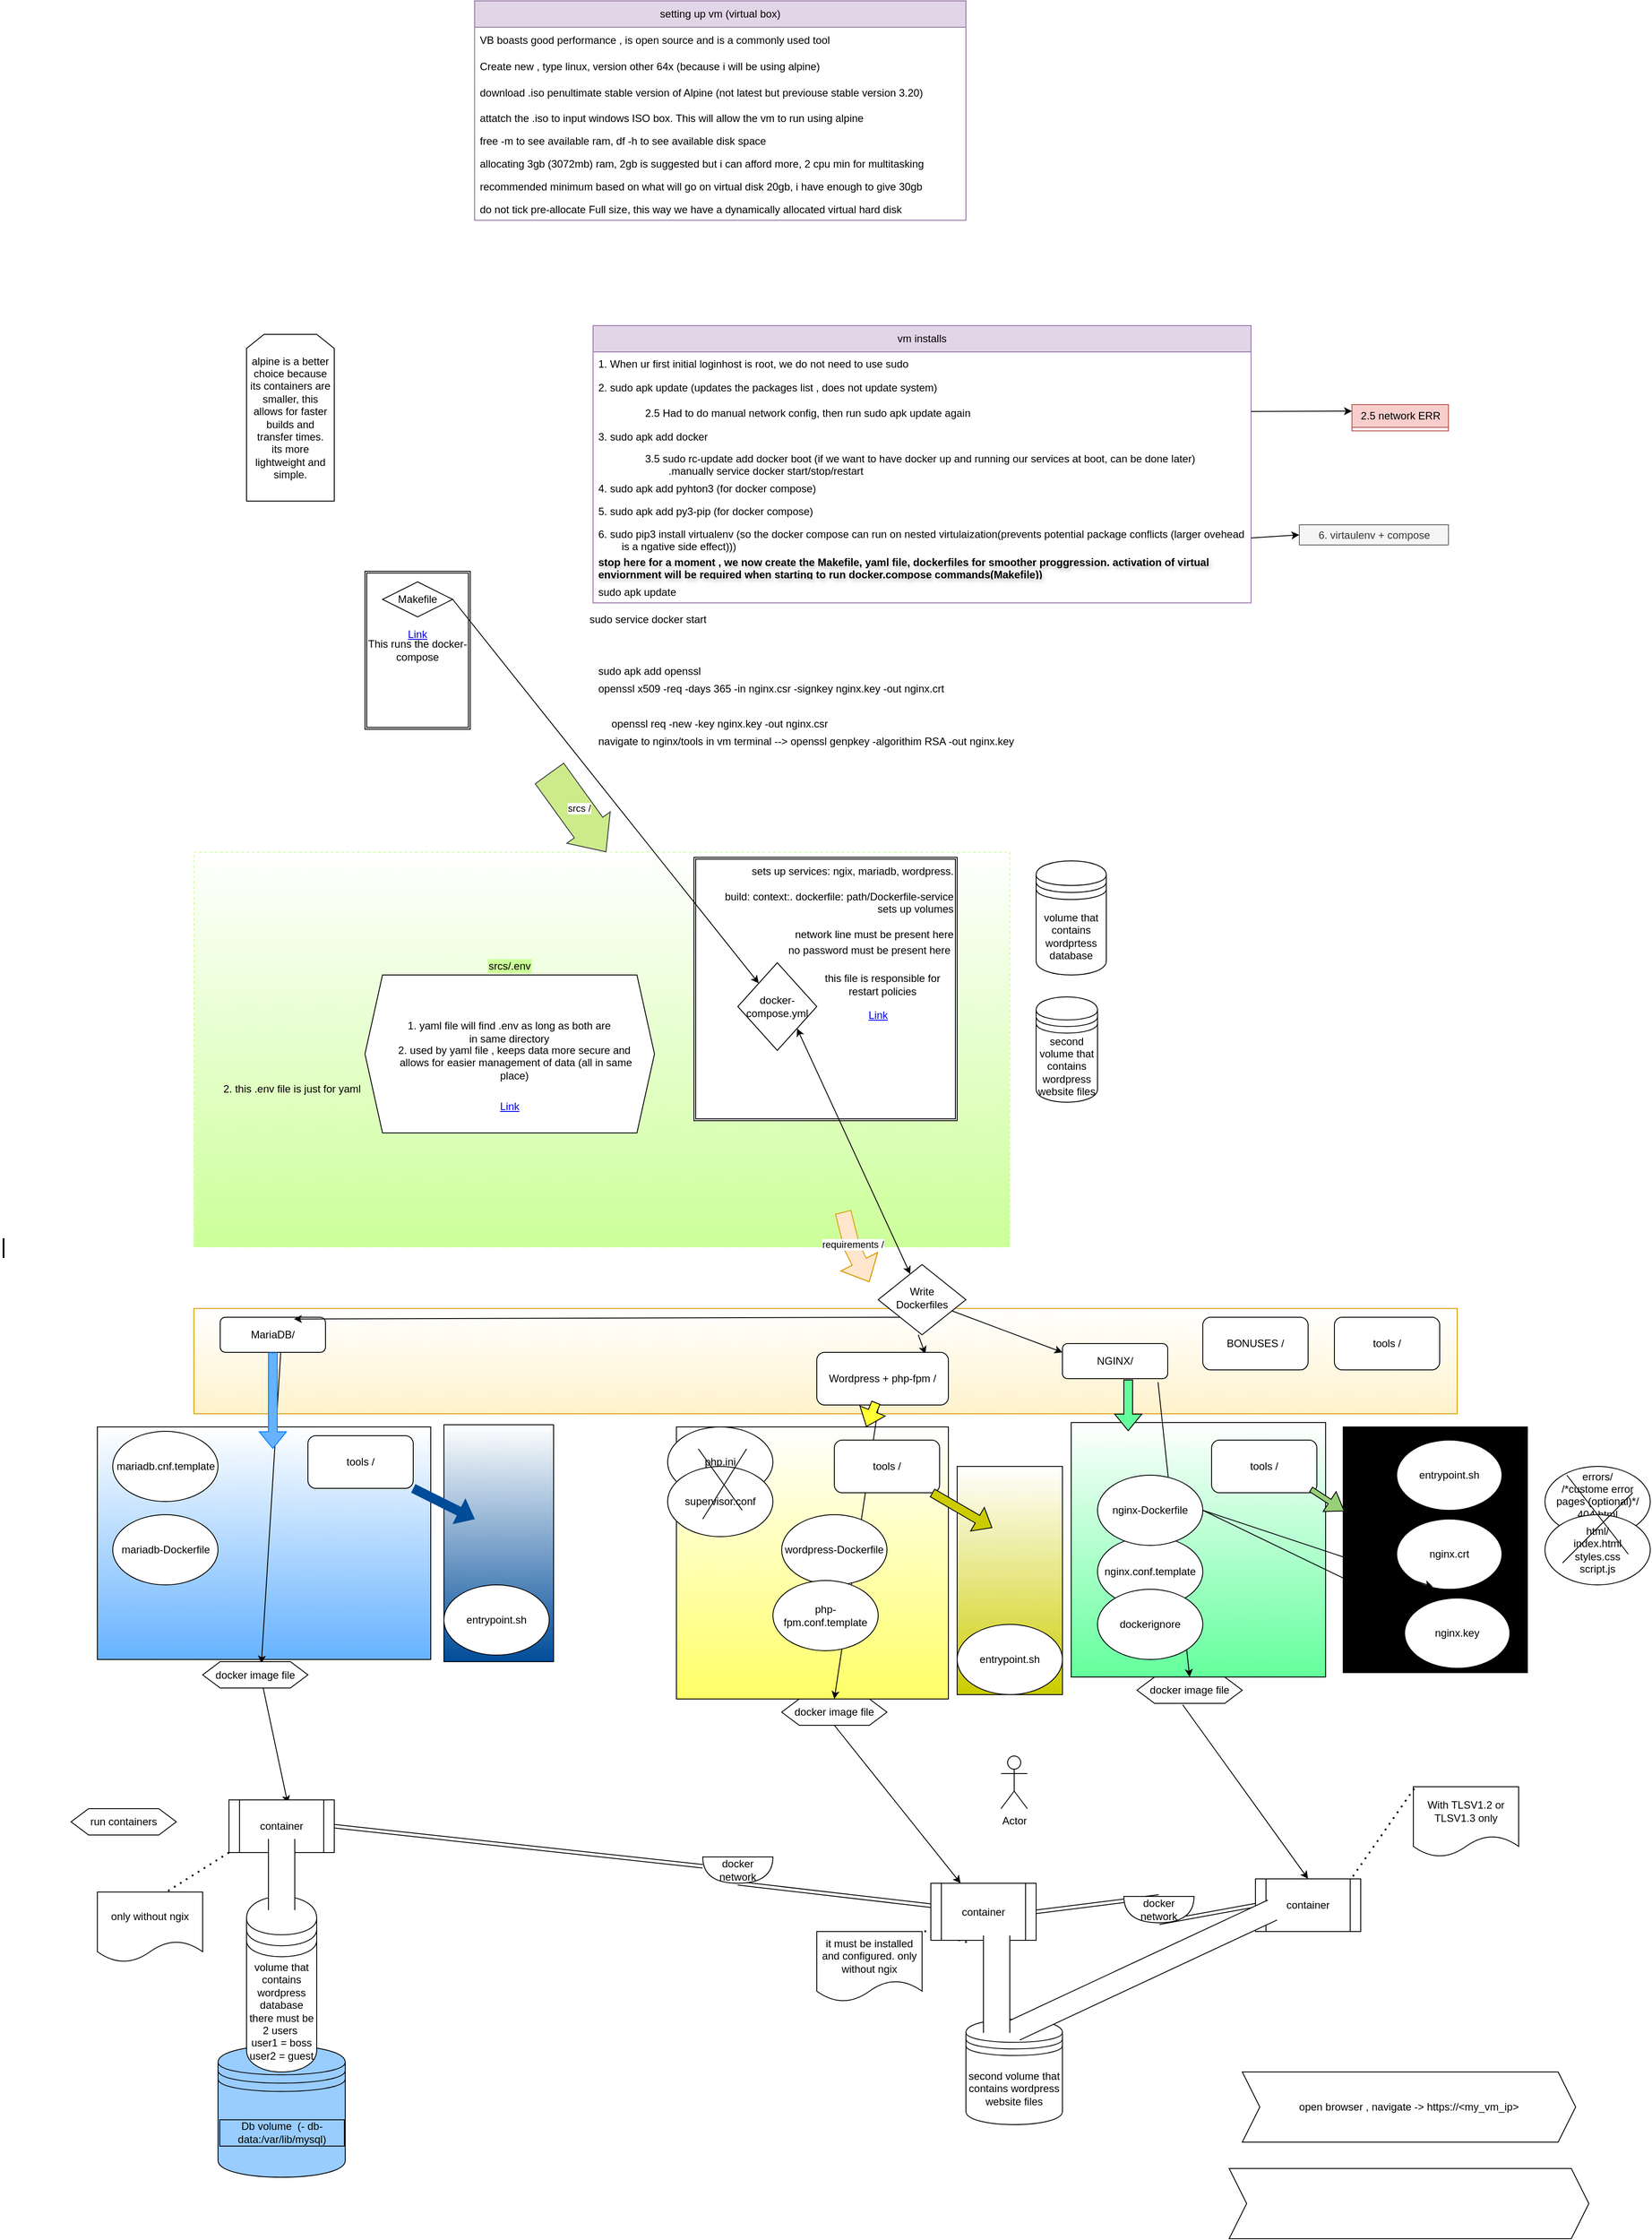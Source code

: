 <mxfile version="26.0.16">
  <diagram id="C5RBs43oDa-KdzZeNtuy" name="Page-1">
    <mxGraphModel dx="2195" dy="3095" grid="1" gridSize="10" guides="1" tooltips="1" connect="1" arrows="1" fold="1" page="1" pageScale="1" pageWidth="827" pageHeight="1169" background="#ffffff" math="0" shadow="0">
      <root>
        <mxCell id="WIyWlLk6GJQsqaUBKTNV-0" />
        <mxCell id="WIyWlLk6GJQsqaUBKTNV-1" parent="WIyWlLk6GJQsqaUBKTNV-0" />
        <mxCell id="QDZcUWIWedcfiBCgo4B5-206" value="Db volume&amp;nbsp; (- db-data:/var/lib/mysql)" style="shape=datastore;whiteSpace=wrap;html=1;labelBackgroundColor=none;labelBorderColor=default;fillColor=light-dark(#99CCFF,#EDEDED);" parent="WIyWlLk6GJQsqaUBKTNV-1" vertex="1">
          <mxGeometry x="-222.5" y="470" width="145" height="150" as="geometry" />
        </mxCell>
        <mxCell id="Z3fMapQdSAwZX1owhjYI-29" value="" style="rounded=0;whiteSpace=wrap;html=1;gradientColor=#004C99;" vertex="1" parent="WIyWlLk6GJQsqaUBKTNV-1">
          <mxGeometry x="35" y="-237.5" width="125" height="270" as="geometry" />
        </mxCell>
        <mxCell id="Z3fMapQdSAwZX1owhjYI-28" value="" style="rounded=0;whiteSpace=wrap;html=1;gradientColor=#66B2FF;" vertex="1" parent="WIyWlLk6GJQsqaUBKTNV-1">
          <mxGeometry x="-360" y="-235" width="380" height="265" as="geometry" />
        </mxCell>
        <mxCell id="Z3fMapQdSAwZX1owhjYI-17" value="" style="rounded=0;whiteSpace=wrap;html=1;gradientColor=#CCCC00;" vertex="1" parent="WIyWlLk6GJQsqaUBKTNV-1">
          <mxGeometry x="620" y="-190" width="120" height="260" as="geometry" />
        </mxCell>
        <mxCell id="Z3fMapQdSAwZX1owhjYI-14" value="" style="whiteSpace=wrap;html=1;aspect=fixed;gradientColor=#FFFF66;" vertex="1" parent="WIyWlLk6GJQsqaUBKTNV-1">
          <mxGeometry x="300" y="-235" width="310" height="310" as="geometry" />
        </mxCell>
        <mxCell id="Z3fMapQdSAwZX1owhjYI-5" value="" style="rounded=0;whiteSpace=wrap;html=1;gradientColor=light-dark(#97D077,#EDEDED);" vertex="1" parent="WIyWlLk6GJQsqaUBKTNV-1">
          <mxGeometry x="1060" y="-235" width="210" height="280" as="geometry" />
        </mxCell>
        <mxCell id="Z3fMapQdSAwZX1owhjYI-3" value="" style="rounded=0;whiteSpace=wrap;html=1;gradientColor=#63FF9C;" vertex="1" parent="WIyWlLk6GJQsqaUBKTNV-1">
          <mxGeometry x="750" y="-240" width="290" height="290" as="geometry" />
        </mxCell>
        <mxCell id="VuhiG2OMYxqmFF7oU0-H-84" value="" style="rounded=0;whiteSpace=wrap;html=1;fillColor=#FFFFFF;strokeColor=#d79b00;gradientColor=#FFF2CC;" parent="WIyWlLk6GJQsqaUBKTNV-1" vertex="1">
          <mxGeometry x="-250" y="-370" width="1440" height="120" as="geometry" />
        </mxCell>
        <mxCell id="VuhiG2OMYxqmFF7oU0-H-65" value="2.5 network ERR" style="swimlane;fontStyle=0;childLayout=stackLayout;horizontal=1;startSize=26;fillColor=#f8cecc;horizontalStack=0;resizeParent=1;resizeParentMax=0;resizeLast=0;collapsible=1;marginBottom=0;html=1;strokeColor=#b85450;" parent="WIyWlLk6GJQsqaUBKTNV-1" vertex="1" collapsed="1">
          <mxGeometry x="1070" y="-1400" width="110" height="30" as="geometry">
            <mxRectangle x="1040" y="-1404" width="655" height="231" as="alternateBounds" />
          </mxGeometry>
        </mxCell>
        <mxCell id="VuhiG2OMYxqmFF7oU0-H-69" value="" style="shape=image;html=1;verticalLabelPosition=bottom;verticalAlign=top;imageAspect=1;aspect=fixed;image=img/clipart/Gear_128x128.png" parent="VuhiG2OMYxqmFF7oU0-H-65" vertex="1">
          <mxGeometry y="26" width="655" height="61" as="geometry" />
        </mxCell>
        <mxCell id="VuhiG2OMYxqmFF7oU0-H-66" value="After trying to apk docker, package couldnt be found even after updating packages.&lt;div&gt;i attempted to manually put in a main and community repository assuming they where simply missing.&lt;/div&gt;&lt;div&gt;Trying to update packages a fetch was attempted followed by an error (try again later and 4 unavailable).&lt;/div&gt;&lt;div&gt;Ping to google with error, online advice suggested to configure DNS, resolv.conf was empty so i added googles public DNS, no positive results yielded.&lt;/div&gt;&lt;div&gt;Manual networking configuration was required, since there was no interfaces file for network, ip link to check for interface, created a interfaces file, added DHCP (dynamic host config protocol). /ect/init.d/networking restart (restarting networking script inside init.d).&lt;/div&gt;" style="text;strokeColor=none;fillColor=none;align=left;verticalAlign=top;spacingLeft=4;spacingRight=4;overflow=hidden;rotatable=0;points=[[0,0.5],[1,0.5]];portConstraint=eastwest;whiteSpace=wrap;html=1;" parent="VuhiG2OMYxqmFF7oU0-H-65" vertex="1">
          <mxGeometry y="87" width="655" height="144" as="geometry" />
        </mxCell>
        <mxCell id="VuhiG2OMYxqmFF7oU0-H-0" value="" style="rounded=0;whiteSpace=wrap;html=1;strokeColor=#CCFF99;dashed=1;gradientColor=#CCFF99;" parent="WIyWlLk6GJQsqaUBKTNV-1" vertex="1">
          <mxGeometry x="-250" y="-890" width="930" height="450" as="geometry" />
        </mxCell>
        <mxCell id="QDZcUWIWedcfiBCgo4B5-194" value="sets up services: ngix, mariadb, wordpress.&lt;div&gt;&lt;br&gt;&lt;/div&gt;&lt;div&gt;build: context:. dockerfile: path/Dockerfile-service&lt;/div&gt;&lt;div&gt;sets up volumes&lt;/div&gt;&lt;div&gt;&lt;br&gt;&lt;/div&gt;&lt;div&gt;network line must be present here&lt;/div&gt;" style="shape=ext;double=1;whiteSpace=wrap;html=1;aspect=fixed;align=right;verticalAlign=top;" parent="WIyWlLk6GJQsqaUBKTNV-1" vertex="1">
          <mxGeometry x="320" y="-884" width="300" height="300" as="geometry" />
        </mxCell>
        <mxCell id="QDZcUWIWedcfiBCgo4B5-57" value="This runs the docker-compose" style="shape=ext;double=1;rounded=0;whiteSpace=wrap;html=1;" parent="WIyWlLk6GJQsqaUBKTNV-1" vertex="1">
          <mxGeometry x="-55" y="-1210" width="120" height="180" as="geometry" />
        </mxCell>
        <mxCell id="WIyWlLk6GJQsqaUBKTNV-3" value="NGINX/" style="rounded=1;whiteSpace=wrap;html=1;fontSize=12;glass=0;strokeWidth=1;shadow=0;" parent="WIyWlLk6GJQsqaUBKTNV-1" vertex="1">
          <mxGeometry x="740" y="-330" width="120" height="40" as="geometry" />
        </mxCell>
        <mxCell id="WIyWlLk6GJQsqaUBKTNV-6" value="Write Dockerfiles" style="rhombus;whiteSpace=wrap;html=1;shadow=0;fontFamily=Helvetica;fontSize=12;align=center;strokeWidth=1;spacing=6;spacingTop=-4;" parent="WIyWlLk6GJQsqaUBKTNV-1" vertex="1">
          <mxGeometry x="530" y="-420" width="100" height="80" as="geometry" />
        </mxCell>
        <mxCell id="WIyWlLk6GJQsqaUBKTNV-11" value="MariaDB/" style="rounded=1;whiteSpace=wrap;html=1;fontSize=12;glass=0;strokeWidth=1;shadow=0;" parent="WIyWlLk6GJQsqaUBKTNV-1" vertex="1">
          <mxGeometry x="-220" y="-360" width="120" height="40" as="geometry" />
        </mxCell>
        <mxCell id="QDZcUWIWedcfiBCgo4B5-4" value="" style="endArrow=classic;html=1;rounded=0;entryX=0.7;entryY=0.05;entryDx=0;entryDy=0;entryPerimeter=0;exitX=0;exitY=1;exitDx=0;exitDy=0;" parent="WIyWlLk6GJQsqaUBKTNV-1" source="WIyWlLk6GJQsqaUBKTNV-6" target="WIyWlLk6GJQsqaUBKTNV-11" edge="1">
          <mxGeometry width="50" height="50" relative="1" as="geometry">
            <mxPoint x="390" y="270" as="sourcePoint" />
            <mxPoint x="440" y="220" as="targetPoint" />
          </mxGeometry>
        </mxCell>
        <mxCell id="QDZcUWIWedcfiBCgo4B5-5" value="" style="endArrow=classic;html=1;rounded=0;exitX=0.58;exitY=0.95;exitDx=0;exitDy=0;exitPerimeter=0;entryX=0.825;entryY=0.033;entryDx=0;entryDy=0;entryPerimeter=0;" parent="WIyWlLk6GJQsqaUBKTNV-1" target="VuhiG2OMYxqmFF7oU0-H-88" edge="1">
          <mxGeometry width="50" height="50" relative="1" as="geometry">
            <mxPoint x="575.66" y="-340" as="sourcePoint" />
            <mxPoint x="500.005" y="144" as="targetPoint" />
          </mxGeometry>
        </mxCell>
        <mxCell id="QDZcUWIWedcfiBCgo4B5-6" value="" style="endArrow=classic;html=1;rounded=0;entryX=0;entryY=0.25;entryDx=0;entryDy=0;" parent="WIyWlLk6GJQsqaUBKTNV-1" source="WIyWlLk6GJQsqaUBKTNV-6" target="WIyWlLk6GJQsqaUBKTNV-3" edge="1">
          <mxGeometry width="50" height="50" relative="1" as="geometry">
            <mxPoint x="390" y="270" as="sourcePoint" />
            <mxPoint x="440" y="220" as="targetPoint" />
          </mxGeometry>
        </mxCell>
        <mxCell id="QDZcUWIWedcfiBCgo4B5-7" value="Makefile" style="rhombus;whiteSpace=wrap;html=1;" parent="WIyWlLk6GJQsqaUBKTNV-1" vertex="1">
          <mxGeometry x="-35" y="-1198" width="80" height="40" as="geometry" />
        </mxCell>
        <mxCell id="QDZcUWIWedcfiBCgo4B5-8" value="docker-compose.yml" style="rhombus;whiteSpace=wrap;html=1;" parent="WIyWlLk6GJQsqaUBKTNV-1" vertex="1">
          <mxGeometry x="370" y="-764" width="90" height="100" as="geometry" />
        </mxCell>
        <mxCell id="QDZcUWIWedcfiBCgo4B5-10" value="run containers" style="shape=hexagon;perimeter=hexagonPerimeter2;whiteSpace=wrap;html=1;fixedSize=1;" parent="WIyWlLk6GJQsqaUBKTNV-1" vertex="1">
          <mxGeometry x="-390" y="200" width="120" height="30" as="geometry" />
        </mxCell>
        <mxCell id="QDZcUWIWedcfiBCgo4B5-14" value="only without ngix" style="shape=document;whiteSpace=wrap;html=1;boundedLbl=1;" parent="WIyWlLk6GJQsqaUBKTNV-1" vertex="1">
          <mxGeometry x="-360" y="295" width="120" height="80" as="geometry" />
        </mxCell>
        <mxCell id="QDZcUWIWedcfiBCgo4B5-15" value="it must be installed and configured. only without ngix" style="shape=document;whiteSpace=wrap;html=1;boundedLbl=1;" parent="WIyWlLk6GJQsqaUBKTNV-1" vertex="1">
          <mxGeometry x="460" y="340" width="120" height="80" as="geometry" />
        </mxCell>
        <mxCell id="QDZcUWIWedcfiBCgo4B5-16" value="With TLSV1.2 or TLSV1.3 only" style="shape=document;whiteSpace=wrap;html=1;boundedLbl=1;" parent="WIyWlLk6GJQsqaUBKTNV-1" vertex="1">
          <mxGeometry x="1140" y="175" width="120" height="80" as="geometry" />
        </mxCell>
        <mxCell id="QDZcUWIWedcfiBCgo4B5-17" value="" style="endArrow=none;dashed=1;html=1;dashPattern=1 3;strokeWidth=2;rounded=0;entryX=0.667;entryY=-0.012;entryDx=0;entryDy=0;entryPerimeter=0;exitX=0;exitY=1;exitDx=0;exitDy=0;" parent="WIyWlLk6GJQsqaUBKTNV-1" source="QDZcUWIWedcfiBCgo4B5-28" target="QDZcUWIWedcfiBCgo4B5-14" edge="1">
          <mxGeometry width="50" height="50" relative="1" as="geometry">
            <mxPoint x="390" y="270" as="sourcePoint" />
            <mxPoint x="440" y="220" as="targetPoint" />
          </mxGeometry>
        </mxCell>
        <mxCell id="QDZcUWIWedcfiBCgo4B5-18" value="" style="endArrow=none;dashed=1;html=1;dashPattern=1 3;strokeWidth=2;rounded=0;entryX=0.975;entryY=-0.025;entryDx=0;entryDy=0;entryPerimeter=0;exitX=0.342;exitY=1.033;exitDx=0;exitDy=0;exitPerimeter=0;" parent="WIyWlLk6GJQsqaUBKTNV-1" source="QDZcUWIWedcfiBCgo4B5-27" target="QDZcUWIWedcfiBCgo4B5-15" edge="1">
          <mxGeometry width="50" height="50" relative="1" as="geometry">
            <mxPoint x="390" y="270" as="sourcePoint" />
            <mxPoint x="440" y="220" as="targetPoint" />
          </mxGeometry>
        </mxCell>
        <mxCell id="QDZcUWIWedcfiBCgo4B5-19" value="" style="endArrow=none;dashed=1;html=1;dashPattern=1 3;strokeWidth=2;rounded=0;entryX=0.583;entryY=0.933;entryDx=0;entryDy=0;exitX=0.008;exitY=0.025;exitDx=0;exitDy=0;exitPerimeter=0;entryPerimeter=0;" parent="WIyWlLk6GJQsqaUBKTNV-1" source="QDZcUWIWedcfiBCgo4B5-16" target="QDZcUWIWedcfiBCgo4B5-26" edge="1">
          <mxGeometry width="50" height="50" relative="1" as="geometry">
            <mxPoint x="390" y="270" as="sourcePoint" />
            <mxPoint x="440" y="220" as="targetPoint" />
          </mxGeometry>
        </mxCell>
        <mxCell id="QDZcUWIWedcfiBCgo4B5-20" value="" style="endArrow=classic;html=1;rounded=0;exitX=1;exitY=0.5;exitDx=0;exitDy=0;" parent="WIyWlLk6GJQsqaUBKTNV-1" source="QDZcUWIWedcfiBCgo4B5-7" target="QDZcUWIWedcfiBCgo4B5-8" edge="1">
          <mxGeometry width="50" height="50" relative="1" as="geometry">
            <mxPoint x="390" y="270" as="sourcePoint" />
            <mxPoint x="440" y="220" as="targetPoint" />
          </mxGeometry>
        </mxCell>
        <mxCell id="QDZcUWIWedcfiBCgo4B5-23" value="" style="endArrow=classic;html=1;rounded=0;exitX=0.575;exitY=1;exitDx=0;exitDy=0;exitPerimeter=0;entryX=0.558;entryY=0.067;entryDx=0;entryDy=0;entryPerimeter=0;" parent="WIyWlLk6GJQsqaUBKTNV-1" source="QDZcUWIWedcfiBCgo4B5-29" target="QDZcUWIWedcfiBCgo4B5-28" edge="1">
          <mxGeometry width="50" height="50" relative="1" as="geometry">
            <mxPoint x="390" y="270" as="sourcePoint" />
            <mxPoint x="380" y="340" as="targetPoint" />
          </mxGeometry>
        </mxCell>
        <mxCell id="QDZcUWIWedcfiBCgo4B5-24" value="" style="endArrow=classic;html=1;rounded=0;exitX=0.5;exitY=1;exitDx=0;exitDy=0;" parent="WIyWlLk6GJQsqaUBKTNV-1" source="QDZcUWIWedcfiBCgo4B5-195" target="QDZcUWIWedcfiBCgo4B5-27" edge="1">
          <mxGeometry width="50" height="50" relative="1" as="geometry">
            <mxPoint x="390" y="270" as="sourcePoint" />
            <mxPoint x="590" y="480" as="targetPoint" />
          </mxGeometry>
        </mxCell>
        <mxCell id="QDZcUWIWedcfiBCgo4B5-25" value="" style="endArrow=classic;html=1;rounded=0;exitX=0.433;exitY=1.05;exitDx=0;exitDy=0;exitPerimeter=0;entryX=0.5;entryY=0;entryDx=0;entryDy=0;" parent="WIyWlLk6GJQsqaUBKTNV-1" source="QDZcUWIWedcfiBCgo4B5-196" target="QDZcUWIWedcfiBCgo4B5-26" edge="1">
          <mxGeometry width="50" height="50" relative="1" as="geometry">
            <mxPoint x="390" y="270" as="sourcePoint" />
            <mxPoint x="747" y="470" as="targetPoint" />
          </mxGeometry>
        </mxCell>
        <mxCell id="QDZcUWIWedcfiBCgo4B5-26" value="container" style="shape=process;whiteSpace=wrap;html=1;backgroundOutline=1;" parent="WIyWlLk6GJQsqaUBKTNV-1" vertex="1">
          <mxGeometry x="960" y="280" width="120" height="60" as="geometry" />
        </mxCell>
        <mxCell id="QDZcUWIWedcfiBCgo4B5-27" value="container" style="shape=process;whiteSpace=wrap;html=1;backgroundOutline=1;" parent="WIyWlLk6GJQsqaUBKTNV-1" vertex="1">
          <mxGeometry x="590" y="285" width="120" height="65" as="geometry" />
        </mxCell>
        <mxCell id="QDZcUWIWedcfiBCgo4B5-28" value="container" style="shape=process;whiteSpace=wrap;html=1;backgroundOutline=1;" parent="WIyWlLk6GJQsqaUBKTNV-1" vertex="1">
          <mxGeometry x="-210" y="190" width="120" height="60" as="geometry" />
        </mxCell>
        <mxCell id="QDZcUWIWedcfiBCgo4B5-30" value="volume that contains wordprtess database" style="shape=datastore;whiteSpace=wrap;html=1;" parent="WIyWlLk6GJQsqaUBKTNV-1" vertex="1">
          <mxGeometry x="710" y="-880" width="80" height="130" as="geometry" />
        </mxCell>
        <mxCell id="QDZcUWIWedcfiBCgo4B5-32" value="second volume that contains wordpress website files" style="shape=datastore;whiteSpace=wrap;html=1;" parent="WIyWlLk6GJQsqaUBKTNV-1" vertex="1">
          <mxGeometry x="710" y="-725" width="70" height="120" as="geometry" />
        </mxCell>
        <mxCell id="QDZcUWIWedcfiBCgo4B5-54" value="" style="shape=link;html=1;rounded=0;exitX=1;exitY=0.5;exitDx=0;exitDy=0;" parent="WIyWlLk6GJQsqaUBKTNV-1" source="QDZcUWIWedcfiBCgo4B5-36" target="QDZcUWIWedcfiBCgo4B5-27" edge="1">
          <mxGeometry width="100" relative="1" as="geometry">
            <mxPoint x="340" y="390" as="sourcePoint" />
            <mxPoint x="440" y="390" as="targetPoint" />
          </mxGeometry>
        </mxCell>
        <UserObject label="Link" link="https://github.com/sparklebutt/Inception/blob/main/flowchart/Makefile" id="QDZcUWIWedcfiBCgo4B5-56">
          <mxCell style="text;html=1;strokeColor=none;fillColor=none;whiteSpace=wrap;align=center;verticalAlign=middle;fontColor=#0000EE;fontStyle=4;" parent="WIyWlLk6GJQsqaUBKTNV-1" vertex="1">
            <mxGeometry x="-25" y="-1158" width="60" height="40" as="geometry" />
          </mxCell>
        </UserObject>
        <mxCell id="QDZcUWIWedcfiBCgo4B5-144" value="" style="line;strokeWidth=2;html=1;direction=south;" parent="WIyWlLk6GJQsqaUBKTNV-1" vertex="1">
          <mxGeometry x="-470" y="-450" width="6.11" height="22.5" as="geometry" />
        </mxCell>
        <mxCell id="QDZcUWIWedcfiBCgo4B5-193" value="" style="endArrow=classic;startArrow=classic;html=1;rounded=0;entryX=1;entryY=1;entryDx=0;entryDy=0;" parent="WIyWlLk6GJQsqaUBKTNV-1" source="WIyWlLk6GJQsqaUBKTNV-6" target="QDZcUWIWedcfiBCgo4B5-8" edge="1">
          <mxGeometry width="50" height="50" relative="1" as="geometry">
            <mxPoint x="540" y="-110" as="sourcePoint" />
            <mxPoint x="590" y="-160" as="targetPoint" />
          </mxGeometry>
        </mxCell>
        <mxCell id="QDZcUWIWedcfiBCgo4B5-197" value="" style="endArrow=classic;html=1;rounded=0;exitX=0.575;exitY=1;exitDx=0;exitDy=0;exitPerimeter=0;entryX=0.558;entryY=0.067;entryDx=0;entryDy=0;entryPerimeter=0;" parent="WIyWlLk6GJQsqaUBKTNV-1" source="WIyWlLk6GJQsqaUBKTNV-11" target="QDZcUWIWedcfiBCgo4B5-29" edge="1">
          <mxGeometry width="50" height="50" relative="1" as="geometry">
            <mxPoint x="224" y="20" as="sourcePoint" />
            <mxPoint x="222" y="294" as="targetPoint" />
          </mxGeometry>
        </mxCell>
        <mxCell id="QDZcUWIWedcfiBCgo4B5-29" value="docker image file" style="shape=hexagon;perimeter=hexagonPerimeter2;whiteSpace=wrap;html=1;fixedSize=1;" parent="WIyWlLk6GJQsqaUBKTNV-1" vertex="1">
          <mxGeometry x="-240" y="32.5" width="120" height="30" as="geometry" />
        </mxCell>
        <mxCell id="QDZcUWIWedcfiBCgo4B5-195" value="docker image file" style="shape=hexagon;perimeter=hexagonPerimeter2;whiteSpace=wrap;html=1;fixedSize=1;" parent="WIyWlLk6GJQsqaUBKTNV-1" vertex="1">
          <mxGeometry x="420" y="75" width="120" height="30" as="geometry" />
        </mxCell>
        <mxCell id="QDZcUWIWedcfiBCgo4B5-199" value="" style="endArrow=classic;html=1;rounded=0;exitX=0.908;exitY=1.1;exitDx=0;exitDy=0;exitPerimeter=0;entryX=0.5;entryY=0;entryDx=0;entryDy=0;" parent="WIyWlLk6GJQsqaUBKTNV-1" source="WIyWlLk6GJQsqaUBKTNV-3" target="QDZcUWIWedcfiBCgo4B5-196" edge="1">
          <mxGeometry width="50" height="50" relative="1" as="geometry">
            <mxPoint x="762" y="-8" as="sourcePoint" />
            <mxPoint x="760" y="470" as="targetPoint" />
          </mxGeometry>
        </mxCell>
        <mxCell id="QDZcUWIWedcfiBCgo4B5-196" value="docker image file" style="shape=hexagon;perimeter=hexagonPerimeter2;whiteSpace=wrap;html=1;fixedSize=1;" parent="WIyWlLk6GJQsqaUBKTNV-1" vertex="1">
          <mxGeometry x="825" y="50" width="120" height="30" as="geometry" />
        </mxCell>
        <mxCell id="QDZcUWIWedcfiBCgo4B5-200" value="volume that contains wordpress database&lt;div&gt;there must be 2 users&amp;nbsp;&lt;div&gt;user1 = boss&lt;/div&gt;&lt;div&gt;user2 = guest&lt;/div&gt;&lt;/div&gt;" style="shape=datastore;whiteSpace=wrap;html=1;" parent="WIyWlLk6GJQsqaUBKTNV-1" vertex="1">
          <mxGeometry x="-190" y="300" width="80" height="200" as="geometry" />
        </mxCell>
        <mxCell id="QDZcUWIWedcfiBCgo4B5-201" value="second volume that contains wordpress website files" style="shape=datastore;whiteSpace=wrap;html=1;" parent="WIyWlLk6GJQsqaUBKTNV-1" vertex="1">
          <mxGeometry x="630" y="440" width="110" height="120" as="geometry" />
        </mxCell>
        <mxCell id="QDZcUWIWedcfiBCgo4B5-203" value="" style="shape=link;html=1;rounded=0;exitX=1;exitY=0.5;exitDx=0;exitDy=0;entryX=0;entryY=0.5;entryDx=0;entryDy=0;" parent="WIyWlLk6GJQsqaUBKTNV-1" source="QDZcUWIWedcfiBCgo4B5-202" target="QDZcUWIWedcfiBCgo4B5-26" edge="1">
          <mxGeometry width="100" relative="1" as="geometry">
            <mxPoint x="580" y="270" as="sourcePoint" />
            <mxPoint x="740" y="270" as="targetPoint" />
          </mxGeometry>
        </mxCell>
        <mxCell id="QDZcUWIWedcfiBCgo4B5-204" value="" style="shape=link;html=1;rounded=0;exitX=1;exitY=0.5;exitDx=0;exitDy=0;entryX=0;entryY=0.5;entryDx=0;entryDy=0;" parent="WIyWlLk6GJQsqaUBKTNV-1" source="QDZcUWIWedcfiBCgo4B5-27" target="QDZcUWIWedcfiBCgo4B5-202" edge="1">
          <mxGeometry width="100" relative="1" as="geometry">
            <mxPoint x="570" y="270" as="sourcePoint" />
            <mxPoint x="700" y="280" as="targetPoint" />
          </mxGeometry>
        </mxCell>
        <mxCell id="QDZcUWIWedcfiBCgo4B5-202" value="docker network" style="shape=or;whiteSpace=wrap;html=1;direction=south;" parent="WIyWlLk6GJQsqaUBKTNV-1" vertex="1">
          <mxGeometry x="810" y="300" width="80" height="30" as="geometry" />
        </mxCell>
        <mxCell id="QDZcUWIWedcfiBCgo4B5-205" value="" style="shape=link;html=1;rounded=0;exitX=1;exitY=0.5;exitDx=0;exitDy=0;" parent="WIyWlLk6GJQsqaUBKTNV-1" source="QDZcUWIWedcfiBCgo4B5-28" target="QDZcUWIWedcfiBCgo4B5-36" edge="1">
          <mxGeometry width="100" relative="1" as="geometry">
            <mxPoint x="275" y="270" as="sourcePoint" />
            <mxPoint x="450" y="270" as="targetPoint" />
          </mxGeometry>
        </mxCell>
        <mxCell id="QDZcUWIWedcfiBCgo4B5-36" value="docker network" style="shape=or;whiteSpace=wrap;html=1;direction=south;" parent="WIyWlLk6GJQsqaUBKTNV-1" vertex="1">
          <mxGeometry x="330" y="255" width="80" height="30" as="geometry" />
        </mxCell>
        <mxCell id="QDZcUWIWedcfiBCgo4B5-207" value="no password must be present here" style="text;html=1;align=center;verticalAlign=middle;whiteSpace=wrap;rounded=0;" parent="WIyWlLk6GJQsqaUBKTNV-1" vertex="1">
          <mxGeometry x="420" y="-793.5" width="200" height="30" as="geometry" />
        </mxCell>
        <mxCell id="QDZcUWIWedcfiBCgo4B5-216" value="srcs/.env" style="shape=hexagon;perimeter=hexagonPerimeter2;whiteSpace=wrap;html=1;fixedSize=1;align=center;labelPosition=center;verticalLabelPosition=top;verticalAlign=bottom;labelBackgroundColor=#CCFF99;labelBorderColor=#CCFF99;" parent="WIyWlLk6GJQsqaUBKTNV-1" vertex="1">
          <mxGeometry x="-55" y="-750" width="330" height="180" as="geometry" />
        </mxCell>
        <mxCell id="QDZcUWIWedcfiBCgo4B5-220" value="1. yaml file will find .env as long as both are in same directory" style="text;html=1;align=center;verticalAlign=middle;whiteSpace=wrap;rounded=0;" parent="WIyWlLk6GJQsqaUBKTNV-1" vertex="1">
          <mxGeometry x="-13" y="-700" width="245" height="30" as="geometry" />
        </mxCell>
        <mxCell id="QDZcUWIWedcfiBCgo4B5-210" value="srcs /" style="shape=flexArrow;endArrow=classic;html=1;rounded=0;width=40;endSize=11;fillColor=#cdeb8b;strokeColor=#36393d;" parent="WIyWlLk6GJQsqaUBKTNV-1" edge="1">
          <mxGeometry x="-0.061" y="4" width="50" height="50" relative="1" as="geometry">
            <mxPoint x="155" y="-980" as="sourcePoint" />
            <mxPoint x="220" y="-890" as="targetPoint" />
            <mxPoint as="offset" />
          </mxGeometry>
        </mxCell>
        <mxCell id="QDZcUWIWedcfiBCgo4B5-222" value="2. this .env file is just for yaml" style="text;html=1;align=center;verticalAlign=middle;whiteSpace=wrap;rounded=0;" parent="WIyWlLk6GJQsqaUBKTNV-1" vertex="1">
          <mxGeometry x="-258" y="-635" width="240" height="30" as="geometry" />
        </mxCell>
        <mxCell id="QDZcUWIWedcfiBCgo4B5-223" value="2. used by yaml file , keeps data more secure and&amp;nbsp; allows for easier management of data (all in same place)&amp;nbsp;" style="text;html=1;align=center;verticalAlign=middle;whiteSpace=wrap;rounded=0;" parent="WIyWlLk6GJQsqaUBKTNV-1" vertex="1">
          <mxGeometry x="-33" y="-665" width="300" height="30" as="geometry" />
        </mxCell>
        <mxCell id="QDZcUWIWedcfiBCgo4B5-224" value="this file is responsible for restart policies" style="text;html=1;align=center;verticalAlign=middle;whiteSpace=wrap;rounded=0;" parent="WIyWlLk6GJQsqaUBKTNV-1" vertex="1">
          <mxGeometry x="450" y="-754" width="170" height="30" as="geometry" />
        </mxCell>
        <UserObject label="Link" link="https://github.com/sparklebutt/Inception/blob/main/flowchart/example_env" id="QDZcUWIWedcfiBCgo4B5-225">
          <mxCell style="text;html=1;strokeColor=none;fillColor=none;whiteSpace=wrap;align=center;verticalAlign=middle;fontColor=#0000EE;fontStyle=4;" parent="WIyWlLk6GJQsqaUBKTNV-1" vertex="1">
            <mxGeometry x="80" y="-620" width="60" height="40" as="geometry" />
          </mxCell>
        </UserObject>
        <UserObject label="Link" link="https://github.com/sparklebutt/Inception/blob/main/flowchart/example_yaml" id="QDZcUWIWedcfiBCgo4B5-226">
          <mxCell style="text;html=1;strokeColor=none;fillColor=none;whiteSpace=wrap;align=center;verticalAlign=middle;fontColor=#0000EE;fontStyle=4;" parent="WIyWlLk6GJQsqaUBKTNV-1" vertex="1">
            <mxGeometry x="500" y="-724" width="60" height="40" as="geometry" />
          </mxCell>
        </UserObject>
        <mxCell id="VuhiG2OMYxqmFF7oU0-H-3" value="requirements /" style="shape=flexArrow;endArrow=classic;html=1;rounded=0;endWidth=28;endSize=8.16;width=18;fillColor=#ffe6cc;strokeColor=#d79b00;" parent="WIyWlLk6GJQsqaUBKTNV-1" edge="1">
          <mxGeometry x="-0.108" y="2" width="50" height="50" relative="1" as="geometry">
            <mxPoint x="490" y="-480" as="sourcePoint" />
            <mxPoint x="520" y="-400" as="targetPoint" />
            <Array as="points">
              <mxPoint x="500" y="-440" />
            </Array>
            <mxPoint as="offset" />
          </mxGeometry>
        </mxCell>
        <mxCell id="VuhiG2OMYxqmFF7oU0-H-5" value="nginx.conf.template" style="ellipse;whiteSpace=wrap;html=1;" parent="WIyWlLk6GJQsqaUBKTNV-1" vertex="1">
          <mxGeometry x="780" y="-110" width="120" height="80" as="geometry" />
        </mxCell>
        <mxCell id="VuhiG2OMYxqmFF7oU0-H-6" value="vm installs" style="swimlane;fontStyle=0;childLayout=stackLayout;horizontal=1;startSize=30;horizontalStack=0;resizeParent=1;resizeParentMax=0;resizeLast=0;collapsible=1;marginBottom=0;whiteSpace=wrap;html=1;fillColor=#e1d5e7;strokeColor=#9673a6;" parent="WIyWlLk6GJQsqaUBKTNV-1" vertex="1">
          <mxGeometry x="205" y="-1490" width="750" height="316" as="geometry">
            <mxRectangle x="420" y="-1270" width="100" height="30" as="alternateBounds" />
          </mxGeometry>
        </mxCell>
        <mxCell id="VuhiG2OMYxqmFF7oU0-H-50" value="1. When ur first initial loginhost is root, we do not need to use sudo" style="text;strokeColor=none;fillColor=none;align=left;verticalAlign=top;spacingLeft=4;spacingRight=4;overflow=hidden;rotatable=0;points=[[0,0.5],[1,0.5]];portConstraint=eastwest;whiteSpace=wrap;html=1;" parent="VuhiG2OMYxqmFF7oU0-H-6" vertex="1">
          <mxGeometry y="30" width="750" height="26" as="geometry" />
        </mxCell>
        <mxCell id="VuhiG2OMYxqmFF7oU0-H-7" value="2. sudo apk update (updates the packages list , does not update system)" style="text;strokeColor=none;fillColor=none;align=left;verticalAlign=middle;spacingLeft=4;spacingRight=4;overflow=hidden;points=[[0,0.5],[1,0.5]];portConstraint=eastwest;rotatable=0;whiteSpace=wrap;html=1;" parent="VuhiG2OMYxqmFF7oU0-H-6" vertex="1">
          <mxGeometry y="56" width="750" height="30" as="geometry" />
        </mxCell>
        <mxCell id="VuhiG2OMYxqmFF7oU0-H-51" value="&lt;span style=&quot;white-space: pre;&quot;&gt;&#x9;&lt;/span&gt;&lt;span style=&quot;white-space: pre;&quot;&gt;&#x9;&lt;/span&gt;2.5 Had to do manual network config, then run sudo apk update again" style="text;strokeColor=none;fillColor=none;align=left;verticalAlign=top;spacingLeft=4;spacingRight=4;overflow=hidden;rotatable=0;points=[[0,0.5],[1,0.5]];portConstraint=eastwest;whiteSpace=wrap;html=1;" parent="VuhiG2OMYxqmFF7oU0-H-6" vertex="1">
          <mxGeometry y="86" width="750" height="26" as="geometry" />
        </mxCell>
        <mxCell id="VuhiG2OMYxqmFF7oU0-H-8" value="3. sudo apk add docker" style="text;strokeColor=none;fillColor=none;align=left;verticalAlign=middle;spacingLeft=4;spacingRight=4;overflow=hidden;points=[[0,0.5],[1,0.5]];portConstraint=eastwest;rotatable=0;whiteSpace=wrap;html=1;" parent="VuhiG2OMYxqmFF7oU0-H-6" vertex="1">
          <mxGeometry y="112" width="750" height="30" as="geometry" />
        </mxCell>
        <mxCell id="VuhiG2OMYxqmFF7oU0-H-9" value="&lt;span style=&quot;white-space: pre;&quot;&gt;&#x9;&lt;/span&gt;&lt;span style=&quot;white-space: pre;&quot;&gt;&#x9;&lt;/span&gt;3.5 sudo rc-update add docker boot (if we want to have docker up and running our services at boot, can be done later)&lt;div&gt;&lt;span style=&quot;white-space: pre;&quot;&gt;&#x9;&lt;/span&gt;&lt;span style=&quot;white-space: pre;&quot;&gt;&#x9;&lt;/span&gt;&lt;span style=&quot;white-space: pre;&quot;&gt;&#x9;&lt;/span&gt;.manually service docker start/stop/restart&lt;/div&gt;" style="text;strokeColor=none;fillColor=none;align=left;verticalAlign=middle;spacingLeft=4;spacingRight=4;overflow=hidden;points=[[0,0.5],[1,0.5]];portConstraint=eastwest;rotatable=0;whiteSpace=wrap;html=1;" parent="VuhiG2OMYxqmFF7oU0-H-6" vertex="1">
          <mxGeometry y="142" width="750" height="30" as="geometry" />
        </mxCell>
        <mxCell id="VuhiG2OMYxqmFF7oU0-H-12" value="4. sudo apk add pyhton3 (for docker compose)&amp;nbsp;" style="text;strokeColor=none;fillColor=none;align=left;verticalAlign=top;spacingLeft=4;spacingRight=4;overflow=hidden;rotatable=0;points=[[0,0.5],[1,0.5]];portConstraint=eastwest;whiteSpace=wrap;html=1;" parent="VuhiG2OMYxqmFF7oU0-H-6" vertex="1">
          <mxGeometry y="172" width="750" height="26" as="geometry" />
        </mxCell>
        <mxCell id="VuhiG2OMYxqmFF7oU0-H-13" value="5. sudo apk add py3-pip (for docker compose)" style="text;strokeColor=none;fillColor=none;align=left;verticalAlign=top;spacingLeft=4;spacingRight=4;overflow=hidden;rotatable=0;points=[[0,0.5],[1,0.5]];portConstraint=eastwest;whiteSpace=wrap;html=1;" parent="VuhiG2OMYxqmFF7oU0-H-6" vertex="1">
          <mxGeometry y="198" width="750" height="26" as="geometry" />
        </mxCell>
        <mxCell id="VuhiG2OMYxqmFF7oU0-H-71" value="6. sudo pip3 install virtualenv (so the docker compose can run on nested virtulaization(prevents potential package conflicts (larger ovehead &lt;span style=&quot;white-space: pre;&quot;&gt;&#x9;&lt;/span&gt;is a ngative side effect)))" style="text;strokeColor=none;fillColor=none;align=left;verticalAlign=top;spacingLeft=4;spacingRight=4;overflow=hidden;rotatable=0;points=[[0,0.5],[1,0.5]];portConstraint=eastwest;whiteSpace=wrap;html=1;" parent="VuhiG2OMYxqmFF7oU0-H-6" vertex="1">
          <mxGeometry y="224" width="750" height="36" as="geometry" />
        </mxCell>
        <mxCell id="VuhiG2OMYxqmFF7oU0-H-79" value="stop here for a moment , we now create the Makefile, yaml file, dockerfiles for smoother proggression. activation of virtual enviornment will be required when starting to run docker.compose commands(Makefile))&amp;nbsp;" style="text;strokeColor=none;fillColor=none;align=left;verticalAlign=middle;spacingLeft=4;spacingRight=4;overflow=hidden;points=[[0,0.5],[1,0.5]];portConstraint=eastwest;rotatable=0;whiteSpace=wrap;html=1;fontStyle=1;textShadow=1;" parent="VuhiG2OMYxqmFF7oU0-H-6" vertex="1">
          <mxGeometry y="260" width="750" height="30" as="geometry" />
        </mxCell>
        <mxCell id="VuhiG2OMYxqmFF7oU0-H-15" value="sudo apk update" style="text;strokeColor=none;fillColor=none;align=left;verticalAlign=top;spacingLeft=4;spacingRight=4;overflow=hidden;rotatable=0;points=[[0,0.5],[1,0.5]];portConstraint=eastwest;whiteSpace=wrap;html=1;" parent="VuhiG2OMYxqmFF7oU0-H-6" vertex="1">
          <mxGeometry y="290" width="750" height="26" as="geometry" />
        </mxCell>
        <mxCell id="VuhiG2OMYxqmFF7oU0-H-26" value="alpine is a better choice because its containers are smaller, this allows for faster builds and transfer times.&lt;div&gt;its more lightweight and simple.&lt;/div&gt;" style="shape=loopLimit;whiteSpace=wrap;html=1;" parent="WIyWlLk6GJQsqaUBKTNV-1" vertex="1">
          <mxGeometry x="-190" y="-1480" width="100" height="190" as="geometry" />
        </mxCell>
        <mxCell id="VuhiG2OMYxqmFF7oU0-H-27" value="nginx.crt" style="ellipse;whiteSpace=wrap;html=1;" parent="WIyWlLk6GJQsqaUBKTNV-1" vertex="1">
          <mxGeometry x="1121" y="-130" width="120" height="80" as="geometry" />
        </mxCell>
        <mxCell id="VuhiG2OMYxqmFF7oU0-H-28" value="nginx.key" style="ellipse;whiteSpace=wrap;html=1;" parent="WIyWlLk6GJQsqaUBKTNV-1" vertex="1">
          <mxGeometry x="1130" y="-40" width="120" height="80" as="geometry" />
        </mxCell>
        <mxCell id="VuhiG2OMYxqmFF7oU0-H-29" value="entrypoint.sh" style="ellipse;whiteSpace=wrap;html=1;" parent="WIyWlLk6GJQsqaUBKTNV-1" vertex="1">
          <mxGeometry x="1121" y="-220" width="120" height="80" as="geometry" />
        </mxCell>
        <mxCell id="VuhiG2OMYxqmFF7oU0-H-30" value="errors/&lt;div&gt;/*custome error pages (optional)*/&lt;br&gt;&lt;div&gt;404.html&lt;/div&gt;&lt;div&gt;500.html&lt;/div&gt;&lt;/div&gt;" style="ellipse;whiteSpace=wrap;html=1;" parent="WIyWlLk6GJQsqaUBKTNV-1" vertex="1">
          <mxGeometry x="1290" y="-190" width="120" height="80" as="geometry" />
        </mxCell>
        <mxCell id="VuhiG2OMYxqmFF7oU0-H-31" value="html/&lt;div&gt;index.html&lt;/div&gt;&lt;div&gt;styles.css&lt;/div&gt;&lt;div&gt;script.js&lt;/div&gt;" style="ellipse;whiteSpace=wrap;html=1;" parent="WIyWlLk6GJQsqaUBKTNV-1" vertex="1">
          <mxGeometry x="1290" y="-135" width="120" height="80" as="geometry" />
        </mxCell>
        <mxCell id="VuhiG2OMYxqmFF7oU0-H-36" value="php.ini" style="ellipse;whiteSpace=wrap;html=1;" parent="WIyWlLk6GJQsqaUBKTNV-1" vertex="1">
          <mxGeometry x="290" y="-235" width="120" height="80" as="geometry" />
        </mxCell>
        <mxCell id="VuhiG2OMYxqmFF7oU0-H-37" value="supervisor.conf" style="ellipse;whiteSpace=wrap;html=1;" parent="WIyWlLk6GJQsqaUBKTNV-1" vertex="1">
          <mxGeometry x="290" y="-190" width="120" height="80" as="geometry" />
        </mxCell>
        <mxCell id="VuhiG2OMYxqmFF7oU0-H-38" value="mariadb.cnf.template" style="ellipse;whiteSpace=wrap;html=1;" parent="WIyWlLk6GJQsqaUBKTNV-1" vertex="1">
          <mxGeometry x="-342.5" y="-230" width="120" height="80" as="geometry" />
        </mxCell>
        <mxCell id="VuhiG2OMYxqmFF7oU0-H-39" value="open browser , navigate -&amp;gt; https://&amp;lt;my_vm_ip&amp;gt;" style="shape=step;perimeter=stepPerimeter;whiteSpace=wrap;html=1;fixedSize=1;" parent="WIyWlLk6GJQsqaUBKTNV-1" vertex="1">
          <mxGeometry x="945" y="500" width="380" height="80" as="geometry" />
        </mxCell>
        <mxCell id="VuhiG2OMYxqmFF7oU0-H-40" value="" style="shape=step;perimeter=stepPerimeter;whiteSpace=wrap;html=1;fixedSize=1;" parent="WIyWlLk6GJQsqaUBKTNV-1" vertex="1">
          <mxGeometry x="930" y="610" width="410" height="80" as="geometry" />
        </mxCell>
        <mxCell id="VuhiG2OMYxqmFF7oU0-H-41" value="setting up vm (virtual box)" style="swimlane;fontStyle=0;childLayout=stackLayout;horizontal=1;startSize=30;horizontalStack=0;resizeParent=1;resizeParentMax=0;resizeLast=0;collapsible=1;marginBottom=0;whiteSpace=wrap;html=1;fillColor=#e1d5e7;strokeColor=#9673a6;" parent="WIyWlLk6GJQsqaUBKTNV-1" vertex="1">
          <mxGeometry x="70" y="-1860" width="560" height="250" as="geometry" />
        </mxCell>
        <mxCell id="VuhiG2OMYxqmFF7oU0-H-42" value="VB boasts good performance , is open source and is a commonly used tool" style="text;strokeColor=none;fillColor=none;align=left;verticalAlign=middle;spacingLeft=4;spacingRight=4;overflow=hidden;points=[[0,0.5],[1,0.5]];portConstraint=eastwest;rotatable=0;whiteSpace=wrap;html=1;" parent="VuhiG2OMYxqmFF7oU0-H-41" vertex="1">
          <mxGeometry y="30" width="560" height="30" as="geometry" />
        </mxCell>
        <mxCell id="VuhiG2OMYxqmFF7oU0-H-43" value="Create new , type linux, version other 64x (because i will be using alpine)" style="text;strokeColor=none;fillColor=none;align=left;verticalAlign=middle;spacingLeft=4;spacingRight=4;overflow=hidden;points=[[0,0.5],[1,0.5]];portConstraint=eastwest;rotatable=0;whiteSpace=wrap;html=1;" parent="VuhiG2OMYxqmFF7oU0-H-41" vertex="1">
          <mxGeometry y="60" width="560" height="30" as="geometry" />
        </mxCell>
        <mxCell id="VuhiG2OMYxqmFF7oU0-H-44" value="download .iso&amp;nbsp;&lt;span style=&quot;background-color: transparent;&quot;&gt;penultimate stable&amp;nbsp;&lt;/span&gt;&lt;span style=&quot;background-color: transparent; color: light-dark(rgb(0, 0, 0), rgb(255, 255, 255));&quot;&gt;version of Alpine (not latest but previouse stable version 3.20)&lt;/span&gt;" style="text;strokeColor=none;fillColor=none;align=left;verticalAlign=middle;spacingLeft=4;spacingRight=4;overflow=hidden;points=[[0,0.5],[1,0.5]];portConstraint=eastwest;rotatable=0;whiteSpace=wrap;html=1;" parent="VuhiG2OMYxqmFF7oU0-H-41" vertex="1">
          <mxGeometry y="90" width="560" height="30" as="geometry" />
        </mxCell>
        <mxCell id="VuhiG2OMYxqmFF7oU0-H-45" value="attatch the .iso to input windows ISO box. This will allow the vm to run using alpine" style="text;strokeColor=none;fillColor=none;align=left;verticalAlign=top;spacingLeft=4;spacingRight=4;overflow=hidden;rotatable=0;points=[[0,0.5],[1,0.5]];portConstraint=eastwest;whiteSpace=wrap;html=1;" parent="VuhiG2OMYxqmFF7oU0-H-41" vertex="1">
          <mxGeometry y="120" width="560" height="26" as="geometry" />
        </mxCell>
        <mxCell id="VuhiG2OMYxqmFF7oU0-H-47" value="free -m to see available ram, df -h to see available disk space" style="text;strokeColor=none;fillColor=none;align=left;verticalAlign=top;spacingLeft=4;spacingRight=4;overflow=hidden;rotatable=0;points=[[0,0.5],[1,0.5]];portConstraint=eastwest;whiteSpace=wrap;html=1;" parent="VuhiG2OMYxqmFF7oU0-H-41" vertex="1">
          <mxGeometry y="146" width="560" height="26" as="geometry" />
        </mxCell>
        <mxCell id="VuhiG2OMYxqmFF7oU0-H-46" value="allocating 3gb (3072mb) ram, 2gb is suggested but i can afford more, 2 cpu min for multitasking" style="text;strokeColor=none;fillColor=none;align=left;verticalAlign=top;spacingLeft=4;spacingRight=4;overflow=hidden;rotatable=0;points=[[0,0.5],[1,0.5]];portConstraint=eastwest;whiteSpace=wrap;html=1;" parent="VuhiG2OMYxqmFF7oU0-H-41" vertex="1">
          <mxGeometry y="172" width="560" height="26" as="geometry" />
        </mxCell>
        <mxCell id="VuhiG2OMYxqmFF7oU0-H-48" value="recommended minimum based on what will go on virtual disk 20gb, i have enough to give 30gb" style="text;strokeColor=none;fillColor=none;align=left;verticalAlign=top;spacingLeft=4;spacingRight=4;overflow=hidden;rotatable=0;points=[[0,0.5],[1,0.5]];portConstraint=eastwest;whiteSpace=wrap;html=1;" parent="VuhiG2OMYxqmFF7oU0-H-41" vertex="1">
          <mxGeometry y="198" width="560" height="26" as="geometry" />
        </mxCell>
        <mxCell id="VuhiG2OMYxqmFF7oU0-H-49" value="do not tick pre-allocate Full size, this way we have a dynamically allocated virtual hard disk" style="text;strokeColor=none;fillColor=none;align=left;verticalAlign=top;spacingLeft=4;spacingRight=4;overflow=hidden;rotatable=0;points=[[0,0.5],[1,0.5]];portConstraint=eastwest;whiteSpace=wrap;html=1;" parent="VuhiG2OMYxqmFF7oU0-H-41" vertex="1">
          <mxGeometry y="224" width="560" height="26" as="geometry" />
        </mxCell>
        <mxCell id="VuhiG2OMYxqmFF7oU0-H-70" value="" style="endArrow=classic;html=1;rounded=0;entryX=0;entryY=0.25;entryDx=0;entryDy=0;" parent="WIyWlLk6GJQsqaUBKTNV-1" source="VuhiG2OMYxqmFF7oU0-H-51" target="VuhiG2OMYxqmFF7oU0-H-65" edge="1">
          <mxGeometry width="50" height="50" relative="1" as="geometry">
            <mxPoint x="710" y="-1230" as="sourcePoint" />
            <mxPoint x="760" y="-1280" as="targetPoint" />
          </mxGeometry>
        </mxCell>
        <mxCell id="VuhiG2OMYxqmFF7oU0-H-11" value="sudo service docker start" style="text;strokeColor=none;fillColor=none;align=left;verticalAlign=top;spacingLeft=4;spacingRight=4;overflow=hidden;rotatable=0;points=[[0,0.5],[1,0.5]];portConstraint=eastwest;whiteSpace=wrap;html=1;" parent="WIyWlLk6GJQsqaUBKTNV-1" vertex="1">
          <mxGeometry x="195" y="-1169" width="750" height="26" as="geometry" />
        </mxCell>
        <mxCell id="VuhiG2OMYxqmFF7oU0-H-73" value="6. virtaulenv + compose" style="swimlane;fontStyle=0;childLayout=stackLayout;horizontal=1;startSize=26;fillColor=#f5f5f5;horizontalStack=0;resizeParent=1;resizeParentMax=0;resizeLast=0;collapsible=1;marginBottom=0;html=1;strokeColor=#666666;fontColor=#333333;" parent="WIyWlLk6GJQsqaUBKTNV-1" vertex="1" collapsed="1">
          <mxGeometry x="1010" y="-1263" width="170" height="23" as="geometry">
            <mxRectangle x="1010" y="-1263" width="480" height="190" as="alternateBounds" />
          </mxGeometry>
        </mxCell>
        <mxCell id="VuhiG2OMYxqmFF7oU0-H-74" value="mkdir myenv, virtualenv myenv (dosnt impact the containerized environment)" style="text;strokeColor=none;fillColor=none;align=left;verticalAlign=top;spacingLeft=4;spacingRight=4;overflow=hidden;rotatable=0;points=[[0,0.5],[1,0.5]];portConstraint=eastwest;whiteSpace=wrap;html=1;" parent="VuhiG2OMYxqmFF7oU0-H-73" vertex="1">
          <mxGeometry y="26" width="480" height="26" as="geometry" />
        </mxCell>
        <mxCell id="VuhiG2OMYxqmFF7oU0-H-75" value="source myenv/bin/activate (source modifies env PATH to point to virtual enviornments dirs)" style="text;strokeColor=none;fillColor=none;align=left;verticalAlign=top;spacingLeft=4;spacingRight=4;overflow=hidden;rotatable=0;points=[[0,0.5],[1,0.5]];portConstraint=eastwest;whiteSpace=wrap;html=1;" parent="VuhiG2OMYxqmFF7oU0-H-73" vertex="1">
          <mxGeometry y="52" width="480" height="38" as="geometry" />
        </mxCell>
        <mxCell id="VuhiG2OMYxqmFF7oU0-H-14" value="sudo pip3 install docker-compose (docker compose(package installer for python3))" style="text;strokeColor=none;fillColor=none;align=left;verticalAlign=top;spacingLeft=4;spacingRight=4;overflow=hidden;rotatable=0;points=[[0,0.5],[1,0.5]];portConstraint=eastwest;whiteSpace=wrap;html=1;" parent="VuhiG2OMYxqmFF7oU0-H-73" vertex="1">
          <mxGeometry y="90" width="480" height="26" as="geometry" />
        </mxCell>
        <mxCell id="VuhiG2OMYxqmFF7oU0-H-76" value="docker-compose --version (to verify)&amp;nbsp;" style="text;strokeColor=none;fillColor=none;align=left;verticalAlign=top;spacingLeft=4;spacingRight=4;overflow=hidden;rotatable=0;points=[[0,0.5],[1,0.5]];portConstraint=eastwest;whiteSpace=wrap;html=1;" parent="VuhiG2OMYxqmFF7oU0-H-73" vertex="1">
          <mxGeometry y="116" width="480" height="26" as="geometry" />
        </mxCell>
        <mxCell id="VuhiG2OMYxqmFF7oU0-H-77" value="deactivate, when we start to use the docker-compose * we will need to activate it first, once we no longer need docker-compose commands we can deactivate" style="text;strokeColor=none;fillColor=none;align=left;verticalAlign=top;spacingLeft=4;spacingRight=4;overflow=hidden;rotatable=0;points=[[0,0.5],[1,0.5]];portConstraint=eastwest;whiteSpace=wrap;html=1;" parent="VuhiG2OMYxqmFF7oU0-H-73" vertex="1">
          <mxGeometry y="142" width="480" height="48" as="geometry" />
        </mxCell>
        <mxCell id="VuhiG2OMYxqmFF7oU0-H-78" value="" style="endArrow=classic;html=1;rounded=0;entryX=0;entryY=0.5;entryDx=0;entryDy=0;exitX=1;exitY=0.5;exitDx=0;exitDy=0;" parent="WIyWlLk6GJQsqaUBKTNV-1" source="VuhiG2OMYxqmFF7oU0-H-71" target="VuhiG2OMYxqmFF7oU0-H-73" edge="1">
          <mxGeometry width="50" height="50" relative="1" as="geometry">
            <mxPoint x="940" y="-1210" as="sourcePoint" />
            <mxPoint x="990" y="-1260" as="targetPoint" />
          </mxGeometry>
        </mxCell>
        <mxCell id="VuhiG2OMYxqmFF7oU0-H-85" value="BONUSES /" style="rounded=1;whiteSpace=wrap;html=1;" parent="WIyWlLk6GJQsqaUBKTNV-1" vertex="1">
          <mxGeometry x="900" y="-360" width="120" height="60" as="geometry" />
        </mxCell>
        <mxCell id="VuhiG2OMYxqmFF7oU0-H-86" value="tools /" style="rounded=1;whiteSpace=wrap;html=1;" parent="WIyWlLk6GJQsqaUBKTNV-1" vertex="1">
          <mxGeometry x="1050" y="-360" width="120" height="60" as="geometry" />
        </mxCell>
        <mxCell id="VuhiG2OMYxqmFF7oU0-H-87" value="" style="shape=flexArrow;endArrow=classic;html=1;rounded=0;exitX=0.5;exitY=1;exitDx=0;exitDy=0;fillColor=#66B2FF;strokeColor=#007FFF;" parent="WIyWlLk6GJQsqaUBKTNV-1" source="WIyWlLk6GJQsqaUBKTNV-11" edge="1">
          <mxGeometry width="50" height="50" relative="1" as="geometry">
            <mxPoint x="210" y="-260" as="sourcePoint" />
            <mxPoint x="-160" y="-210" as="targetPoint" />
          </mxGeometry>
        </mxCell>
        <mxCell id="VuhiG2OMYxqmFF7oU0-H-88" value="Wordpress + php-fpm /" style="rounded=1;whiteSpace=wrap;html=1;" parent="WIyWlLk6GJQsqaUBKTNV-1" vertex="1">
          <mxGeometry x="460" y="-320" width="150" height="60" as="geometry" />
        </mxCell>
        <mxCell id="VuhiG2OMYxqmFF7oU0-H-89" value="" style="endArrow=classic;html=1;rounded=0;entryX=0.5;entryY=0;entryDx=0;entryDy=0;" parent="WIyWlLk6GJQsqaUBKTNV-1" source="VuhiG2OMYxqmFF7oU0-H-88" target="QDZcUWIWedcfiBCgo4B5-195" edge="1">
          <mxGeometry width="50" height="50" relative="1" as="geometry">
            <mxPoint x="670" y="-210" as="sourcePoint" />
            <mxPoint x="720" y="-260" as="targetPoint" />
          </mxGeometry>
        </mxCell>
        <mxCell id="VuhiG2OMYxqmFF7oU0-H-90" value="" style="shape=flexArrow;endArrow=classic;html=1;rounded=0;exitX=0.45;exitY=0.95;exitDx=0;exitDy=0;exitPerimeter=0;fillColor=#FFFF33;" parent="WIyWlLk6GJQsqaUBKTNV-1" source="VuhiG2OMYxqmFF7oU0-H-88" edge="1" target="Z3fMapQdSAwZX1owhjYI-14">
          <mxGeometry width="50" height="50" relative="1" as="geometry">
            <mxPoint x="430" y="-180" as="sourcePoint" />
            <mxPoint x="480" y="-180" as="targetPoint" />
          </mxGeometry>
        </mxCell>
        <mxCell id="VuhiG2OMYxqmFF7oU0-H-91" value="" style="shape=flexArrow;endArrow=classic;html=1;rounded=0;exitX=0.625;exitY=1.025;exitDx=0;exitDy=0;exitPerimeter=0;fillColor=light-dark(#63ff9c, #ededed);entryX=0.224;entryY=0.034;entryDx=0;entryDy=0;entryPerimeter=0;" parent="WIyWlLk6GJQsqaUBKTNV-1" source="WIyWlLk6GJQsqaUBKTNV-3" edge="1" target="Z3fMapQdSAwZX1owhjYI-3">
          <mxGeometry width="50" height="50" relative="1" as="geometry">
            <mxPoint x="770" y="-190" as="sourcePoint" />
            <mxPoint x="810" y="-200" as="targetPoint" />
          </mxGeometry>
        </mxCell>
        <mxCell id="Z3fMapQdSAwZX1owhjYI-0" value="tools /" style="rounded=1;whiteSpace=wrap;html=1;" vertex="1" parent="WIyWlLk6GJQsqaUBKTNV-1">
          <mxGeometry x="910" y="-220" width="120" height="60" as="geometry" />
        </mxCell>
        <mxCell id="Z3fMapQdSAwZX1owhjYI-1" value="dockerignore" style="ellipse;whiteSpace=wrap;html=1;" vertex="1" parent="WIyWlLk6GJQsqaUBKTNV-1">
          <mxGeometry x="780" y="-50" width="120" height="80" as="geometry" />
        </mxCell>
        <mxCell id="Z3fMapQdSAwZX1owhjYI-4" value="" style="shape=flexArrow;endArrow=classic;html=1;rounded=0;fillColor=light-dark(#97D077,#EDEDED);exitX=0.942;exitY=0.933;exitDx=0;exitDy=0;exitPerimeter=0;entryX=0.007;entryY=0.343;entryDx=0;entryDy=0;entryPerimeter=0;width=6;endSize=6.22;" edge="1" parent="WIyWlLk6GJQsqaUBKTNV-1" source="Z3fMapQdSAwZX1owhjYI-0" target="Z3fMapQdSAwZX1owhjYI-5">
          <mxGeometry width="50" height="50" relative="1" as="geometry">
            <mxPoint x="1030" y="-170" as="sourcePoint" />
            <mxPoint x="1050" y="-10" as="targetPoint" />
          </mxGeometry>
        </mxCell>
        <mxCell id="VuhiG2OMYxqmFF7oU0-H-23" value="navigate to nginx/tools in vm terminal --&amp;gt; openssl genpkey -algorithim RSA -out nginx.key" style="text;strokeColor=none;fillColor=none;align=left;verticalAlign=top;spacingLeft=4;spacingRight=4;overflow=hidden;rotatable=0;points=[[0,0.5],[1,0.5]];portConstraint=eastwest;whiteSpace=wrap;html=1;" parent="WIyWlLk6GJQsqaUBKTNV-1" vertex="1">
          <mxGeometry x="205" y="-1030" width="750" height="26" as="geometry" />
        </mxCell>
        <mxCell id="VuhiG2OMYxqmFF7oU0-H-24" value="openssl req -new -key nginx.key -out nginx.csr" style="text;strokeColor=none;fillColor=none;align=left;verticalAlign=top;spacingLeft=4;spacingRight=4;overflow=hidden;rotatable=0;points=[[0,0.5],[1,0.5]];portConstraint=eastwest;whiteSpace=wrap;html=1;" parent="WIyWlLk6GJQsqaUBKTNV-1" vertex="1">
          <mxGeometry x="220" y="-1050" width="750" height="26" as="geometry" />
        </mxCell>
        <mxCell id="VuhiG2OMYxqmFF7oU0-H-25" value="openssl x509 -req -days 365 -in nginx.csr -signkey nginx.key -out nginx.crt" style="text;strokeColor=none;fillColor=none;align=left;verticalAlign=top;spacingLeft=4;spacingRight=4;overflow=hidden;rotatable=0;points=[[0,0.5],[1,0.5]];portConstraint=eastwest;whiteSpace=wrap;html=1;" parent="WIyWlLk6GJQsqaUBKTNV-1" vertex="1">
          <mxGeometry x="205" y="-1090" width="750" height="26" as="geometry" />
        </mxCell>
        <mxCell id="VuhiG2OMYxqmFF7oU0-H-22" value="sudo apk add openssl" style="text;strokeColor=none;fillColor=none;align=left;verticalAlign=top;spacingLeft=4;spacingRight=4;overflow=hidden;rotatable=0;points=[[0,0.5],[1,0.5]];portConstraint=eastwest;whiteSpace=wrap;html=1;" parent="WIyWlLk6GJQsqaUBKTNV-1" vertex="1">
          <mxGeometry x="205" y="-1110" width="750" height="26" as="geometry" />
        </mxCell>
        <mxCell id="Z3fMapQdSAwZX1owhjYI-6" value="nginx-Dockerfile" style="ellipse;whiteSpace=wrap;html=1;" vertex="1" parent="WIyWlLk6GJQsqaUBKTNV-1">
          <mxGeometry x="780" y="-180" width="120" height="80" as="geometry" />
        </mxCell>
        <mxCell id="Z3fMapQdSAwZX1owhjYI-8" value="" style="endArrow=classic;html=1;rounded=0;exitX=1;exitY=0.5;exitDx=0;exitDy=0;entryX=0.342;entryY=0.963;entryDx=0;entryDy=0;entryPerimeter=0;" edge="1" parent="WIyWlLk6GJQsqaUBKTNV-1" source="Z3fMapQdSAwZX1owhjYI-6" target="VuhiG2OMYxqmFF7oU0-H-27">
          <mxGeometry width="50" height="50" relative="1" as="geometry">
            <mxPoint x="930" y="-110" as="sourcePoint" />
            <mxPoint x="980" y="-160" as="targetPoint" />
          </mxGeometry>
        </mxCell>
        <mxCell id="Z3fMapQdSAwZX1owhjYI-9" value="" style="endArrow=classic;html=1;rounded=0;exitX=1;exitY=0.5;exitDx=0;exitDy=0;" edge="1" parent="WIyWlLk6GJQsqaUBKTNV-1" source="Z3fMapQdSAwZX1owhjYI-6" target="VuhiG2OMYxqmFF7oU0-H-28">
          <mxGeometry width="50" height="50" relative="1" as="geometry">
            <mxPoint x="1000" y="-80" as="sourcePoint" />
            <mxPoint x="1050" y="-130" as="targetPoint" />
          </mxGeometry>
        </mxCell>
        <mxCell id="Z3fMapQdSAwZX1owhjYI-10" value="wordpress-Dockerfile" style="ellipse;whiteSpace=wrap;html=1;" vertex="1" parent="WIyWlLk6GJQsqaUBKTNV-1">
          <mxGeometry x="420" y="-135" width="120" height="80" as="geometry" />
        </mxCell>
        <mxCell id="Z3fMapQdSAwZX1owhjYI-11" value="entrypoint.sh" style="ellipse;whiteSpace=wrap;html=1;" vertex="1" parent="WIyWlLk6GJQsqaUBKTNV-1">
          <mxGeometry x="620" y="-10" width="120" height="80" as="geometry" />
        </mxCell>
        <mxCell id="Z3fMapQdSAwZX1owhjYI-12" value="tools /" style="rounded=1;whiteSpace=wrap;html=1;" vertex="1" parent="WIyWlLk6GJQsqaUBKTNV-1">
          <mxGeometry x="480" y="-220" width="120" height="60" as="geometry" />
        </mxCell>
        <mxCell id="Z3fMapQdSAwZX1owhjYI-15" value="" style="shape=flexArrow;endArrow=classic;html=1;rounded=0;fillColor=#CCCC00;" edge="1" parent="WIyWlLk6GJQsqaUBKTNV-1" source="Z3fMapQdSAwZX1owhjYI-12">
          <mxGeometry width="50" height="50" relative="1" as="geometry">
            <mxPoint x="670" y="-160" as="sourcePoint" />
            <mxPoint x="660" y="-120" as="targetPoint" />
          </mxGeometry>
        </mxCell>
        <mxCell id="Z3fMapQdSAwZX1owhjYI-18" value="Actor" style="shape=umlActor;verticalLabelPosition=bottom;verticalAlign=top;html=1;outlineConnect=0;" vertex="1" parent="WIyWlLk6GJQsqaUBKTNV-1">
          <mxGeometry x="670" y="140" width="30" height="60" as="geometry" />
        </mxCell>
        <mxCell id="Z3fMapQdSAwZX1owhjYI-20" value="" style="endArrow=none;html=1;rounded=0;exitX=0.333;exitY=0.75;exitDx=0;exitDy=0;exitPerimeter=0;" edge="1" parent="WIyWlLk6GJQsqaUBKTNV-1" source="VuhiG2OMYxqmFF7oU0-H-37">
          <mxGeometry width="50" height="50" relative="1" as="geometry">
            <mxPoint x="330" y="-160" as="sourcePoint" />
            <mxPoint x="380" y="-210" as="targetPoint" />
          </mxGeometry>
        </mxCell>
        <mxCell id="Z3fMapQdSAwZX1owhjYI-21" value="" style="endArrow=none;html=1;rounded=0;" edge="1" parent="WIyWlLk6GJQsqaUBKTNV-1">
          <mxGeometry width="50" height="50" relative="1" as="geometry">
            <mxPoint x="325" y="-210" as="sourcePoint" />
            <mxPoint x="375" y="-140" as="targetPoint" />
          </mxGeometry>
        </mxCell>
        <mxCell id="Z3fMapQdSAwZX1owhjYI-22" value="" style="endArrow=none;html=1;rounded=0;" edge="1" parent="WIyWlLk6GJQsqaUBKTNV-1">
          <mxGeometry width="50" height="50" relative="1" as="geometry">
            <mxPoint x="1310" y="-80" as="sourcePoint" />
            <mxPoint x="1390" y="-160" as="targetPoint" />
          </mxGeometry>
        </mxCell>
        <mxCell id="Z3fMapQdSAwZX1owhjYI-23" value="" style="endArrow=none;html=1;rounded=0;" edge="1" parent="WIyWlLk6GJQsqaUBKTNV-1">
          <mxGeometry width="50" height="50" relative="1" as="geometry">
            <mxPoint x="1315" y="-180" as="sourcePoint" />
            <mxPoint x="1385" y="-90" as="targetPoint" />
          </mxGeometry>
        </mxCell>
        <mxCell id="Z3fMapQdSAwZX1owhjYI-24" value="tools /" style="rounded=1;whiteSpace=wrap;html=1;" vertex="1" parent="WIyWlLk6GJQsqaUBKTNV-1">
          <mxGeometry x="-120" y="-225" width="120" height="60" as="geometry" />
        </mxCell>
        <mxCell id="Z3fMapQdSAwZX1owhjYI-25" value="entrypoint.sh" style="ellipse;whiteSpace=wrap;html=1;" vertex="1" parent="WIyWlLk6GJQsqaUBKTNV-1">
          <mxGeometry x="35" y="-55" width="120" height="80" as="geometry" />
        </mxCell>
        <mxCell id="Z3fMapQdSAwZX1owhjYI-26" value="mariadb-Dockerfile" style="ellipse;whiteSpace=wrap;html=1;" vertex="1" parent="WIyWlLk6GJQsqaUBKTNV-1">
          <mxGeometry x="-342.5" y="-135" width="120" height="80" as="geometry" />
        </mxCell>
        <mxCell id="Z3fMapQdSAwZX1owhjYI-27" value="php-fpm.conf.template" style="ellipse;whiteSpace=wrap;html=1;" vertex="1" parent="WIyWlLk6GJQsqaUBKTNV-1">
          <mxGeometry x="410" y="-60" width="120" height="80" as="geometry" />
        </mxCell>
        <mxCell id="Z3fMapQdSAwZX1owhjYI-30" value="" style="shape=flexArrow;endArrow=classic;html=1;rounded=0;strokeColor=#004C99;fillColor=#004C99;exitX=1;exitY=1;exitDx=0;exitDy=0;entryX=0.28;entryY=0.398;entryDx=0;entryDy=0;entryPerimeter=0;" edge="1" parent="WIyWlLk6GJQsqaUBKTNV-1" source="Z3fMapQdSAwZX1owhjYI-24" target="Z3fMapQdSAwZX1owhjYI-29">
          <mxGeometry width="50" height="50" relative="1" as="geometry">
            <mxPoint x="140" y="-160" as="sourcePoint" />
            <mxPoint x="180" y="-120" as="targetPoint" />
          </mxGeometry>
        </mxCell>
        <mxCell id="Z3fMapQdSAwZX1owhjYI-31" value="" style="html=1;dashed=0;whiteSpace=wrap;shape=partialRectangle;right=0;left=0;rotation=90;" vertex="1" parent="WIyWlLk6GJQsqaUBKTNV-1">
          <mxGeometry x="610" y="385" width="110" height="30" as="geometry" />
        </mxCell>
        <mxCell id="Z3fMapQdSAwZX1owhjYI-32" value="" style="html=1;dashed=0;whiteSpace=wrap;shape=partialRectangle;right=0;left=0;rotation=-25;" vertex="1" parent="WIyWlLk6GJQsqaUBKTNV-1">
          <mxGeometry x="671.35" y="371.41" width="322.72" height="25" as="geometry" />
        </mxCell>
        <mxCell id="Z3fMapQdSAwZX1owhjYI-33" value="" style="html=1;dashed=0;whiteSpace=wrap;shape=partialRectangle;right=0;left=0;rotation=90;" vertex="1" parent="WIyWlLk6GJQsqaUBKTNV-1">
          <mxGeometry x="-190" y="260" width="80" height="30" as="geometry" />
        </mxCell>
      </root>
    </mxGraphModel>
  </diagram>
</mxfile>
